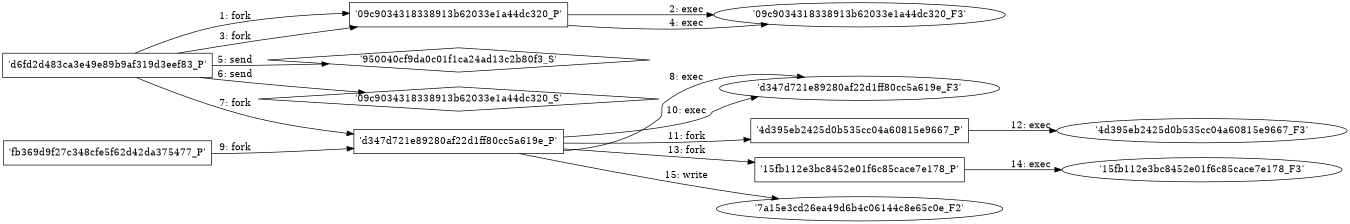 digraph "D:\Learning\Paper\apt\基于CTI的攻击预警\Dataset\攻击图\ASGfromALLCTI\Threat Roundup for September 14 to September 21.dot" {
rankdir="LR"
size="9"
fixedsize="false"
splines="true"
nodesep=0.3
ranksep=0
fontsize=10
overlap="scalexy"
engine= "neato"
	"'d6fd2d483ca3e49e89b9af319d3eef83_P'" [node_type=Process shape=box]
	"'09c9034318338913b62033e1a44dc320_P'" [node_type=Process shape=box]
	"'d6fd2d483ca3e49e89b9af319d3eef83_P'" -> "'09c9034318338913b62033e1a44dc320_P'" [label="1: fork"]
	"'09c9034318338913b62033e1a44dc320_P'" [node_type=Process shape=box]
	"'09c9034318338913b62033e1a44dc320_F3'" [node_type=File shape=ellipse]
	"'09c9034318338913b62033e1a44dc320_P'" -> "'09c9034318338913b62033e1a44dc320_F3'" [label="2: exec"]
	"'d6fd2d483ca3e49e89b9af319d3eef83_P'" [node_type=Process shape=box]
	"'09c9034318338913b62033e1a44dc320_P'" [node_type=Process shape=box]
	"'d6fd2d483ca3e49e89b9af319d3eef83_P'" -> "'09c9034318338913b62033e1a44dc320_P'" [label="3: fork"]
	"'09c9034318338913b62033e1a44dc320_P'" [node_type=Process shape=box]
	"'09c9034318338913b62033e1a44dc320_F3'" [node_type=File shape=ellipse]
	"'09c9034318338913b62033e1a44dc320_P'" -> "'09c9034318338913b62033e1a44dc320_F3'" [label="4: exec"]
	"'950040cf9da0c01f1ca24ad13c2b80f3_S'" [node_type=Socket shape=diamond]
	"'d6fd2d483ca3e49e89b9af319d3eef83_P'" [node_type=Process shape=box]
	"'d6fd2d483ca3e49e89b9af319d3eef83_P'" -> "'950040cf9da0c01f1ca24ad13c2b80f3_S'" [label="5: send"]
	"'09c9034318338913b62033e1a44dc320_S'" [node_type=Socket shape=diamond]
	"'d6fd2d483ca3e49e89b9af319d3eef83_P'" [node_type=Process shape=box]
	"'d6fd2d483ca3e49e89b9af319d3eef83_P'" -> "'09c9034318338913b62033e1a44dc320_S'" [label="6: send"]
	"'d6fd2d483ca3e49e89b9af319d3eef83_P'" [node_type=Process shape=box]
	"'d347d721e89280af22d1ff80cc5a619e_P'" [node_type=Process shape=box]
	"'d6fd2d483ca3e49e89b9af319d3eef83_P'" -> "'d347d721e89280af22d1ff80cc5a619e_P'" [label="7: fork"]
	"'d347d721e89280af22d1ff80cc5a619e_P'" [node_type=Process shape=box]
	"'d347d721e89280af22d1ff80cc5a619e_F3'" [node_type=File shape=ellipse]
	"'d347d721e89280af22d1ff80cc5a619e_P'" -> "'d347d721e89280af22d1ff80cc5a619e_F3'" [label="8: exec"]
	"'fb369d9f27c348cfe5f62d42da375477_P'" [node_type=Process shape=box]
	"'d347d721e89280af22d1ff80cc5a619e_P'" [node_type=Process shape=box]
	"'fb369d9f27c348cfe5f62d42da375477_P'" -> "'d347d721e89280af22d1ff80cc5a619e_P'" [label="9: fork"]
	"'d347d721e89280af22d1ff80cc5a619e_P'" [node_type=Process shape=box]
	"'d347d721e89280af22d1ff80cc5a619e_F3'" [node_type=File shape=ellipse]
	"'d347d721e89280af22d1ff80cc5a619e_P'" -> "'d347d721e89280af22d1ff80cc5a619e_F3'" [label="10: exec"]
	"'d347d721e89280af22d1ff80cc5a619e_P'" [node_type=Process shape=box]
	"'4d395eb2425d0b535cc04a60815e9667_P'" [node_type=Process shape=box]
	"'d347d721e89280af22d1ff80cc5a619e_P'" -> "'4d395eb2425d0b535cc04a60815e9667_P'" [label="11: fork"]
	"'4d395eb2425d0b535cc04a60815e9667_P'" [node_type=Process shape=box]
	"'4d395eb2425d0b535cc04a60815e9667_F3'" [node_type=File shape=ellipse]
	"'4d395eb2425d0b535cc04a60815e9667_P'" -> "'4d395eb2425d0b535cc04a60815e9667_F3'" [label="12: exec"]
	"'d347d721e89280af22d1ff80cc5a619e_P'" [node_type=Process shape=box]
	"'15fb112e3bc8452e01f6c85cace7e178_P'" [node_type=Process shape=box]
	"'d347d721e89280af22d1ff80cc5a619e_P'" -> "'15fb112e3bc8452e01f6c85cace7e178_P'" [label="13: fork"]
	"'15fb112e3bc8452e01f6c85cace7e178_P'" [node_type=Process shape=box]
	"'15fb112e3bc8452e01f6c85cace7e178_F3'" [node_type=File shape=ellipse]
	"'15fb112e3bc8452e01f6c85cace7e178_P'" -> "'15fb112e3bc8452e01f6c85cace7e178_F3'" [label="14: exec"]
	"'7a15e3cd26ea49d6b4c06144c8e65c0e_F2'" [node_type=file shape=ellipse]
	"'d347d721e89280af22d1ff80cc5a619e_P'" [node_type=Process shape=box]
	"'d347d721e89280af22d1ff80cc5a619e_P'" -> "'7a15e3cd26ea49d6b4c06144c8e65c0e_F2'" [label="15: write"]
}
